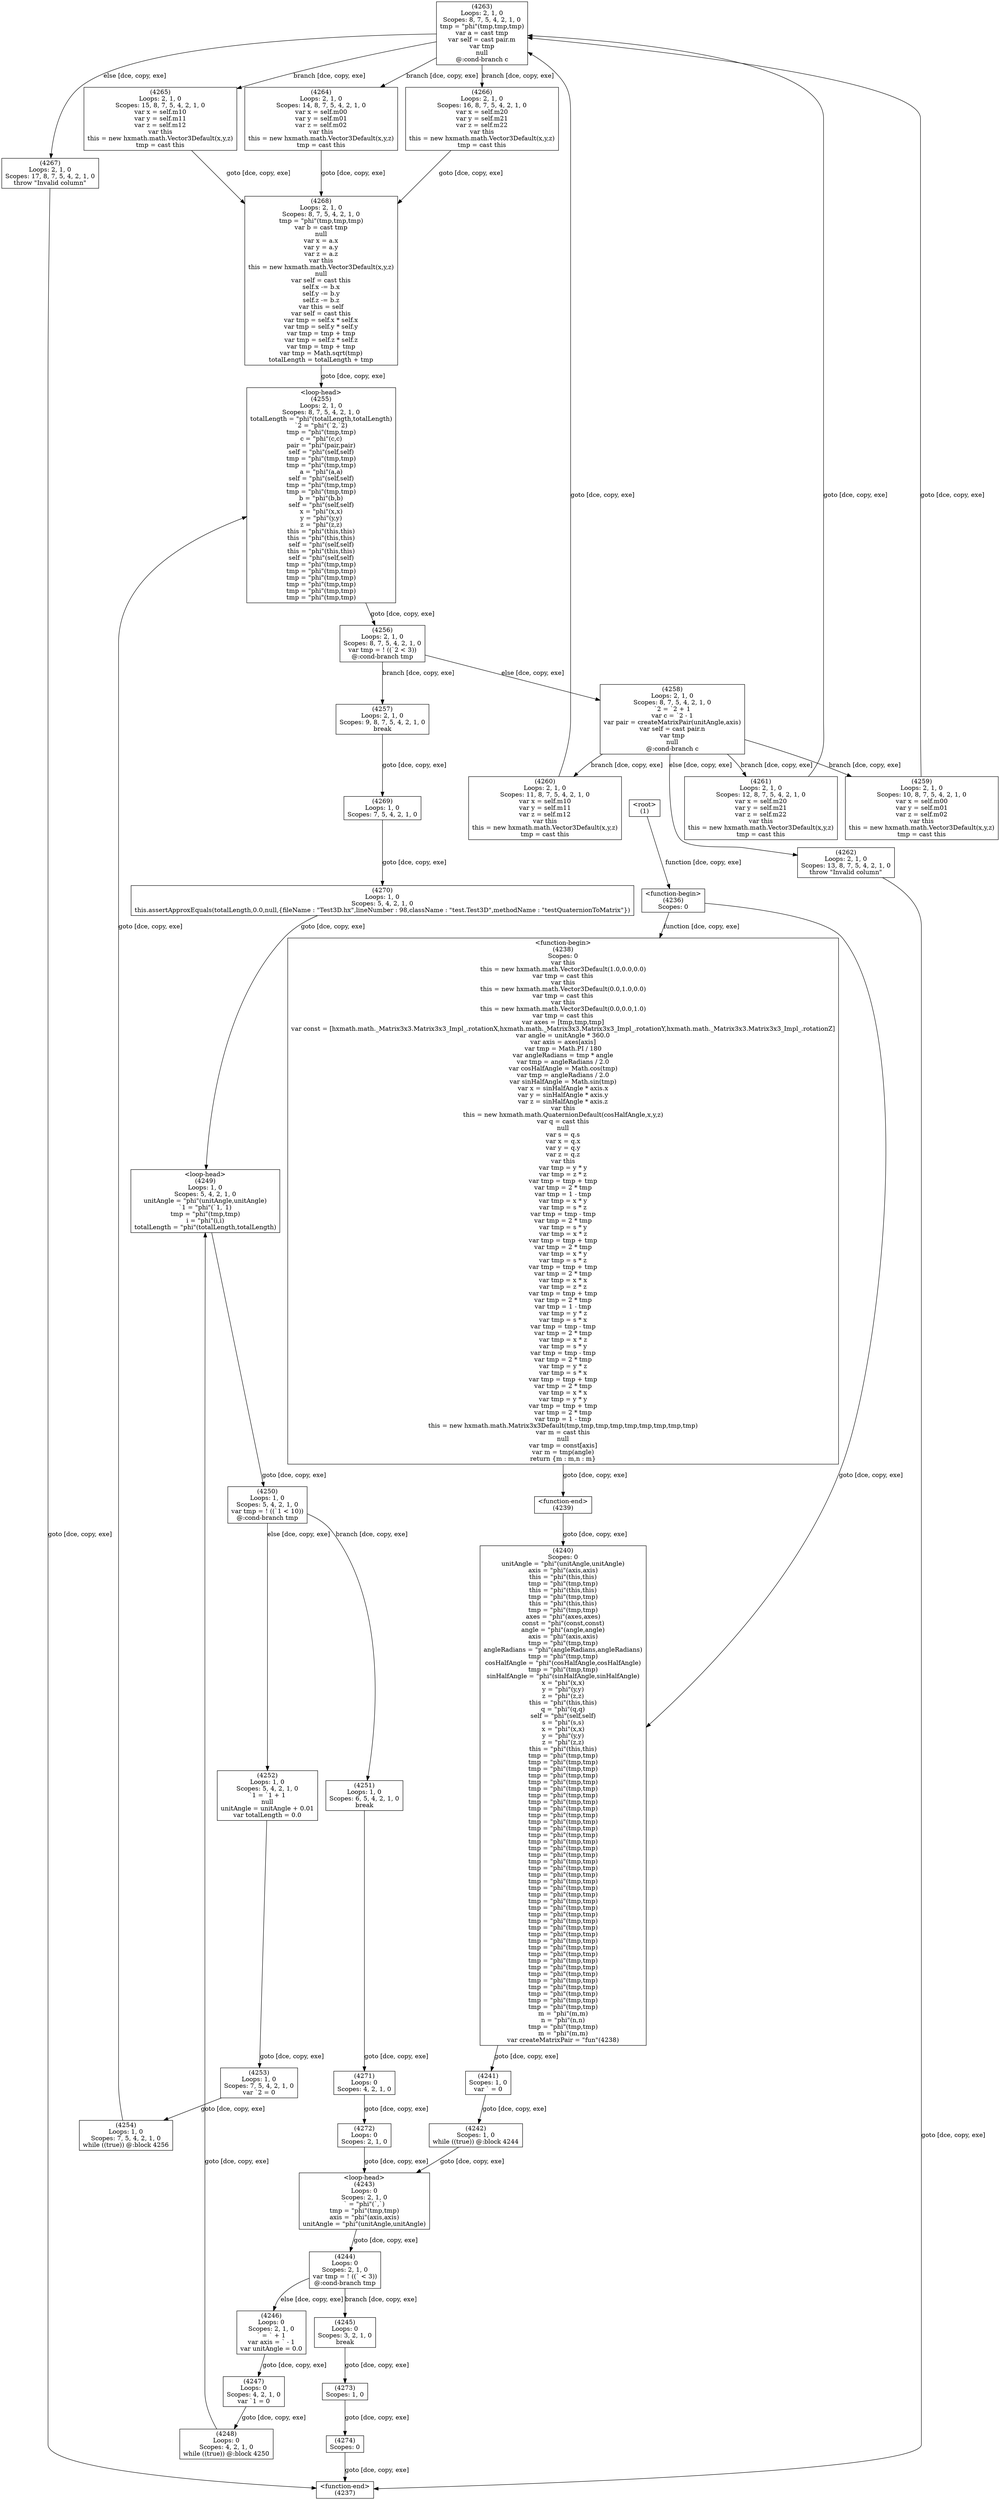 digraph graphname {
n4274 [shape=box,label="(4274)\nScopes: 0"];
n4273 [shape=box,label="(4273)\nScopes: 1, 0"];
n4272 [shape=box,label="(4272)\nLoops: 0\nScopes: 2, 1, 0"];
n4271 [shape=box,label="(4271)\nLoops: 0\nScopes: 4, 2, 1, 0"];
n4270 [shape=box,label="(4270)\nLoops: 1, 0\nScopes: 5, 4, 2, 1, 0\nthis.assertApproxEquals(totalLength,0.0,null,{fileName : \"Test3D.hx\",lineNumber : 98,className : \"test.Test3D\",methodName : \"testQuaternionToMatrix\"})"];
n4269 [shape=box,label="(4269)\nLoops: 1, 0\nScopes: 7, 5, 4, 2, 1, 0"];
n4268 [shape=box,label="(4268)\nLoops: 2, 1, 0\nScopes: 8, 7, 5, 4, 2, 1, 0\ntmp = \"phi\"(tmp,tmp,tmp)\nvar b = cast tmp\nnull\nvar x = a.x\nvar y = a.y\nvar z = a.z\nvar this\nthis = new hxmath.math.Vector3Default(x,y,z)\nnull\nvar self = cast this\nself.x -= b.x\nself.y -= b.y\nself.z -= b.z\nvar this = self\nvar self = cast this\nvar tmp = self.x * self.x\nvar tmp = self.y * self.y\nvar tmp = tmp + tmp\nvar tmp = self.z * self.z\nvar tmp = tmp + tmp\nvar tmp = Math.sqrt(tmp)\ntotalLength = totalLength + tmp"];
n4267 [shape=box,label="(4267)\nLoops: 2, 1, 0\nScopes: 17, 8, 7, 5, 4, 2, 1, 0\nthrow \"Invalid column\""];
n4266 [shape=box,label="(4266)\nLoops: 2, 1, 0\nScopes: 16, 8, 7, 5, 4, 2, 1, 0\nvar x = self.m20\nvar y = self.m21\nvar z = self.m22\nvar this\nthis = new hxmath.math.Vector3Default(x,y,z)\ntmp = cast this"];
n4265 [shape=box,label="(4265)\nLoops: 2, 1, 0\nScopes: 15, 8, 7, 5, 4, 2, 1, 0\nvar x = self.m10\nvar y = self.m11\nvar z = self.m12\nvar this\nthis = new hxmath.math.Vector3Default(x,y,z)\ntmp = cast this"];
n4264 [shape=box,label="(4264)\nLoops: 2, 1, 0\nScopes: 14, 8, 7, 5, 4, 2, 1, 0\nvar x = self.m00\nvar y = self.m01\nvar z = self.m02\nvar this\nthis = new hxmath.math.Vector3Default(x,y,z)\ntmp = cast this"];
n4263 [shape=box,label="(4263)\nLoops: 2, 1, 0\nScopes: 8, 7, 5, 4, 2, 1, 0\ntmp = \"phi\"(tmp,tmp,tmp)\nvar a = cast tmp\nvar self = cast pair.m\nvar tmp\nnull\n@:cond-branch c"];
n4262 [shape=box,label="(4262)\nLoops: 2, 1, 0\nScopes: 13, 8, 7, 5, 4, 2, 1, 0\nthrow \"Invalid column\""];
n4261 [shape=box,label="(4261)\nLoops: 2, 1, 0\nScopes: 12, 8, 7, 5, 4, 2, 1, 0\nvar x = self.m20\nvar y = self.m21\nvar z = self.m22\nvar this\nthis = new hxmath.math.Vector3Default(x,y,z)\ntmp = cast this"];
n4260 [shape=box,label="(4260)\nLoops: 2, 1, 0\nScopes: 11, 8, 7, 5, 4, 2, 1, 0\nvar x = self.m10\nvar y = self.m11\nvar z = self.m12\nvar this\nthis = new hxmath.math.Vector3Default(x,y,z)\ntmp = cast this"];
n4259 [shape=box,label="(4259)\nLoops: 2, 1, 0\nScopes: 10, 8, 7, 5, 4, 2, 1, 0\nvar x = self.m00\nvar y = self.m01\nvar z = self.m02\nvar this\nthis = new hxmath.math.Vector3Default(x,y,z)\ntmp = cast this"];
n4258 [shape=box,label="(4258)\nLoops: 2, 1, 0\nScopes: 8, 7, 5, 4, 2, 1, 0\n`2 = `2 + 1\nvar c = `2 - 1\nvar pair = createMatrixPair(unitAngle,axis)\nvar self = cast pair.n\nvar tmp\nnull\n@:cond-branch c"];
n4257 [shape=box,label="(4257)\nLoops: 2, 1, 0\nScopes: 9, 8, 7, 5, 4, 2, 1, 0\nbreak"];
n4256 [shape=box,label="(4256)\nLoops: 2, 1, 0\nScopes: 8, 7, 5, 4, 2, 1, 0\nvar tmp = ! ((`2 < 3))\n@:cond-branch tmp"];
n4255 [shape=box,label="<loop-head>
(4255)\nLoops: 2, 1, 0\nScopes: 8, 7, 5, 4, 2, 1, 0\ntotalLength = \"phi\"(totalLength,totalLength)\n`2 = \"phi\"(`2,`2)\ntmp = \"phi\"(tmp,tmp)\nc = \"phi\"(c,c)\npair = \"phi\"(pair,pair)\nself = \"phi\"(self,self)\ntmp = \"phi\"(tmp,tmp)\ntmp = \"phi\"(tmp,tmp)\na = \"phi\"(a,a)\nself = \"phi\"(self,self)\ntmp = \"phi\"(tmp,tmp)\ntmp = \"phi\"(tmp,tmp)\nb = \"phi\"(b,b)\nself = \"phi\"(self,self)\nx = \"phi\"(x,x)\ny = \"phi\"(y,y)\nz = \"phi\"(z,z)\nthis = \"phi\"(this,this)\nthis = \"phi\"(this,this)\nself = \"phi\"(self,self)\nthis = \"phi\"(this,this)\nself = \"phi\"(self,self)\ntmp = \"phi\"(tmp,tmp)\ntmp = \"phi\"(tmp,tmp)\ntmp = \"phi\"(tmp,tmp)\ntmp = \"phi\"(tmp,tmp)\ntmp = \"phi\"(tmp,tmp)\ntmp = \"phi\"(tmp,tmp)"];
n4254 [shape=box,label="(4254)\nLoops: 1, 0\nScopes: 7, 5, 4, 2, 1, 0\nwhile ((true)) @:block 4256"];
n4253 [shape=box,label="(4253)\nLoops: 1, 0\nScopes: 7, 5, 4, 2, 1, 0\nvar `2 = 0"];
n4252 [shape=box,label="(4252)\nLoops: 1, 0\nScopes: 5, 4, 2, 1, 0\n`1 = `1 + 1\nnull\nunitAngle = unitAngle + 0.01\nvar totalLength = 0.0"];
n4251 [shape=box,label="(4251)\nLoops: 1, 0\nScopes: 6, 5, 4, 2, 1, 0\nbreak"];
n4250 [shape=box,label="(4250)\nLoops: 1, 0\nScopes: 5, 4, 2, 1, 0\nvar tmp = ! ((`1 < 10))\n@:cond-branch tmp"];
n4249 [shape=box,label="<loop-head>
(4249)\nLoops: 1, 0\nScopes: 5, 4, 2, 1, 0\nunitAngle = \"phi\"(unitAngle,unitAngle)\n`1 = \"phi\"(`1,`1)\ntmp = \"phi\"(tmp,tmp)\ni = \"phi\"(i,i)\ntotalLength = \"phi\"(totalLength,totalLength)"];
n4248 [shape=box,label="(4248)\nLoops: 0\nScopes: 4, 2, 1, 0\nwhile ((true)) @:block 4250"];
n4247 [shape=box,label="(4247)\nLoops: 0\nScopes: 4, 2, 1, 0\nvar `1 = 0"];
n4246 [shape=box,label="(4246)\nLoops: 0\nScopes: 2, 1, 0\n` = ` + 1\nvar axis = ` - 1\nvar unitAngle = 0.0"];
n4245 [shape=box,label="(4245)\nLoops: 0\nScopes: 3, 2, 1, 0\nbreak"];
n4244 [shape=box,label="(4244)\nLoops: 0\nScopes: 2, 1, 0\nvar tmp = ! ((` < 3))\n@:cond-branch tmp"];
n4243 [shape=box,label="<loop-head>
(4243)\nLoops: 0\nScopes: 2, 1, 0\n` = \"phi\"(`,`)\ntmp = \"phi\"(tmp,tmp)\naxis = \"phi\"(axis,axis)\nunitAngle = \"phi\"(unitAngle,unitAngle)"];
n4242 [shape=box,label="(4242)\nScopes: 1, 0\nwhile ((true)) @:block 4244"];
n4241 [shape=box,label="(4241)\nScopes: 1, 0\nvar ` = 0"];
n4240 [shape=box,label="(4240)\nScopes: 0\nunitAngle = \"phi\"(unitAngle,unitAngle)\naxis = \"phi\"(axis,axis)\nthis = \"phi\"(this,this)\ntmp = \"phi\"(tmp,tmp)\nthis = \"phi\"(this,this)\ntmp = \"phi\"(tmp,tmp)\nthis = \"phi\"(this,this)\ntmp = \"phi\"(tmp,tmp)\naxes = \"phi\"(axes,axes)\nconst = \"phi\"(const,const)\nangle = \"phi\"(angle,angle)\naxis = \"phi\"(axis,axis)\ntmp = \"phi\"(tmp,tmp)\nangleRadians = \"phi\"(angleRadians,angleRadians)\ntmp = \"phi\"(tmp,tmp)\ncosHalfAngle = \"phi\"(cosHalfAngle,cosHalfAngle)\ntmp = \"phi\"(tmp,tmp)\nsinHalfAngle = \"phi\"(sinHalfAngle,sinHalfAngle)\nx = \"phi\"(x,x)\ny = \"phi\"(y,y)\nz = \"phi\"(z,z)\nthis = \"phi\"(this,this)\nq = \"phi\"(q,q)\nself = \"phi\"(self,self)\ns = \"phi\"(s,s)\nx = \"phi\"(x,x)\ny = \"phi\"(y,y)\nz = \"phi\"(z,z)\nthis = \"phi\"(this,this)\ntmp = \"phi\"(tmp,tmp)\ntmp = \"phi\"(tmp,tmp)\ntmp = \"phi\"(tmp,tmp)\ntmp = \"phi\"(tmp,tmp)\ntmp = \"phi\"(tmp,tmp)\ntmp = \"phi\"(tmp,tmp)\ntmp = \"phi\"(tmp,tmp)\ntmp = \"phi\"(tmp,tmp)\ntmp = \"phi\"(tmp,tmp)\ntmp = \"phi\"(tmp,tmp)\ntmp = \"phi\"(tmp,tmp)\ntmp = \"phi\"(tmp,tmp)\ntmp = \"phi\"(tmp,tmp)\ntmp = \"phi\"(tmp,tmp)\ntmp = \"phi\"(tmp,tmp)\ntmp = \"phi\"(tmp,tmp)\ntmp = \"phi\"(tmp,tmp)\ntmp = \"phi\"(tmp,tmp)\ntmp = \"phi\"(tmp,tmp)\ntmp = \"phi\"(tmp,tmp)\ntmp = \"phi\"(tmp,tmp)\ntmp = \"phi\"(tmp,tmp)\ntmp = \"phi\"(tmp,tmp)\ntmp = \"phi\"(tmp,tmp)\ntmp = \"phi\"(tmp,tmp)\ntmp = \"phi\"(tmp,tmp)\ntmp = \"phi\"(tmp,tmp)\ntmp = \"phi\"(tmp,tmp)\ntmp = \"phi\"(tmp,tmp)\ntmp = \"phi\"(tmp,tmp)\ntmp = \"phi\"(tmp,tmp)\ntmp = \"phi\"(tmp,tmp)\ntmp = \"phi\"(tmp,tmp)\ntmp = \"phi\"(tmp,tmp)\ntmp = \"phi\"(tmp,tmp)\ntmp = \"phi\"(tmp,tmp)\ntmp = \"phi\"(tmp,tmp)\ntmp = \"phi\"(tmp,tmp)\ntmp = \"phi\"(tmp,tmp)\nm = \"phi\"(m,m)\nn = \"phi\"(n,n)\ntmp = \"phi\"(tmp,tmp)\nm = \"phi\"(m,m)\nvar createMatrixPair = \"fun\"(4238)"];
n4239 [shape=box,label="<function-end>
(4239)"];
n4238 [shape=box,label="<function-begin>
(4238)\nScopes: 0\nvar this\nthis = new hxmath.math.Vector3Default(1.0,0.0,0.0)\nvar tmp = cast this\nvar this\nthis = new hxmath.math.Vector3Default(0.0,1.0,0.0)\nvar tmp = cast this\nvar this\nthis = new hxmath.math.Vector3Default(0.0,0.0,1.0)\nvar tmp = cast this\nvar axes = [tmp,tmp,tmp]\nvar const = [hxmath.math._Matrix3x3.Matrix3x3_Impl_.rotationX,hxmath.math._Matrix3x3.Matrix3x3_Impl_.rotationY,hxmath.math._Matrix3x3.Matrix3x3_Impl_.rotationZ]\nvar angle = unitAngle * 360.0\nvar axis = axes[axis]\nvar tmp = Math.PI / 180\nvar angleRadians = tmp * angle\nvar tmp = angleRadians / 2.0\nvar cosHalfAngle = Math.cos(tmp)\nvar tmp = angleRadians / 2.0\nvar sinHalfAngle = Math.sin(tmp)\nvar x = sinHalfAngle * axis.x\nvar y = sinHalfAngle * axis.y\nvar z = sinHalfAngle * axis.z\nvar this\nthis = new hxmath.math.QuaternionDefault(cosHalfAngle,x,y,z)\nvar q = cast this\nnull\nvar s = q.s\nvar x = q.x\nvar y = q.y\nvar z = q.z\nvar this\nvar tmp = y * y\nvar tmp = z * z\nvar tmp = tmp + tmp\nvar tmp = 2 * tmp\nvar tmp = 1 - tmp\nvar tmp = x * y\nvar tmp = s * z\nvar tmp = tmp - tmp\nvar tmp = 2 * tmp\nvar tmp = s * y\nvar tmp = x * z\nvar tmp = tmp + tmp\nvar tmp = 2 * tmp\nvar tmp = x * y\nvar tmp = s * z\nvar tmp = tmp + tmp\nvar tmp = 2 * tmp\nvar tmp = x * x\nvar tmp = z * z\nvar tmp = tmp + tmp\nvar tmp = 2 * tmp\nvar tmp = 1 - tmp\nvar tmp = y * z\nvar tmp = s * x\nvar tmp = tmp - tmp\nvar tmp = 2 * tmp\nvar tmp = x * z\nvar tmp = s * y\nvar tmp = tmp - tmp\nvar tmp = 2 * tmp\nvar tmp = y * z\nvar tmp = s * x\nvar tmp = tmp + tmp\nvar tmp = 2 * tmp\nvar tmp = x * x\nvar tmp = y * y\nvar tmp = tmp + tmp\nvar tmp = 2 * tmp\nvar tmp = 1 - tmp\nthis = new hxmath.math.Matrix3x3Default(tmp,tmp,tmp,tmp,tmp,tmp,tmp,tmp,tmp)\nvar m = cast this\nnull\nvar tmp = const[axis]\nvar m = tmp(angle)\nreturn {m : m,n : m}"];
n4237 [shape=box,label="<function-end>
(4237)"];
n4236 [shape=box,label="<function-begin>
(4236)\nScopes: 0"];
n1 [shape=box,label="<root>
(1)"];
n1 -> n4236[label="function [dce, copy, exe]"];
n4236 -> n4240[label="goto [dce, copy, exe]"];
n4236 -> n4238[label="function [dce, copy, exe]"];
n4238 -> n4239[label="goto [dce, copy, exe]"];
n4239 -> n4240[label="goto [dce, copy, exe]"];
n4240 -> n4241[label="goto [dce, copy, exe]"];
n4241 -> n4242[label="goto [dce, copy, exe]"];
n4242 -> n4243[label="goto [dce, copy, exe]"];
n4243 -> n4244[label="goto [dce, copy, exe]"];
n4244 -> n4246[label="else [dce, copy, exe]"];
n4244 -> n4245[label="branch [dce, copy, exe]"];
n4245 -> n4273[label="goto [dce, copy, exe]"];
n4273 -> n4274[label="goto [dce, copy, exe]"];
n4274 -> n4237[label="goto [dce, copy, exe]"];
n4246 -> n4247[label="goto [dce, copy, exe]"];
n4247 -> n4248[label="goto [dce, copy, exe]"];
n4248 -> n4249[label="goto [dce, copy, exe]"];
n4249 -> n4250[label="goto [dce, copy, exe]"];
n4250 -> n4252[label="else [dce, copy, exe]"];
n4250 -> n4251[label="branch [dce, copy, exe]"];
n4251 -> n4271[label="goto [dce, copy, exe]"];
n4271 -> n4272[label="goto [dce, copy, exe]"];
n4272 -> n4243[label="goto [dce, copy, exe]"];
n4252 -> n4253[label="goto [dce, copy, exe]"];
n4253 -> n4254[label="goto [dce, copy, exe]"];
n4254 -> n4255[label="goto [dce, copy, exe]"];
n4255 -> n4256[label="goto [dce, copy, exe]"];
n4256 -> n4258[label="else [dce, copy, exe]"];
n4256 -> n4257[label="branch [dce, copy, exe]"];
n4257 -> n4269[label="goto [dce, copy, exe]"];
n4269 -> n4270[label="goto [dce, copy, exe]"];
n4270 -> n4249[label="goto [dce, copy, exe]"];
n4258 -> n4262[label="else [dce, copy, exe]"];
n4258 -> n4261[label="branch [dce, copy, exe]"];
n4258 -> n4260[label="branch [dce, copy, exe]"];
n4258 -> n4259[label="branch [dce, copy, exe]"];
n4259 -> n4263[label="goto [dce, copy, exe]"];
n4260 -> n4263[label="goto [dce, copy, exe]"];
n4263 -> n4267[label="else [dce, copy, exe]"];
n4263 -> n4266[label="branch [dce, copy, exe]"];
n4263 -> n4265[label="branch [dce, copy, exe]"];
n4263 -> n4264[label="branch [dce, copy, exe]"];
n4264 -> n4268[label="goto [dce, copy, exe]"];
n4265 -> n4268[label="goto [dce, copy, exe]"];
n4268 -> n4255[label="goto [dce, copy, exe]"];
n4266 -> n4268[label="goto [dce, copy, exe]"];
n4267 -> n4237[label="goto [dce, copy, exe]"];
n4261 -> n4263[label="goto [dce, copy, exe]"];
n4262 -> n4237[label="goto [dce, copy, exe]"];
}
